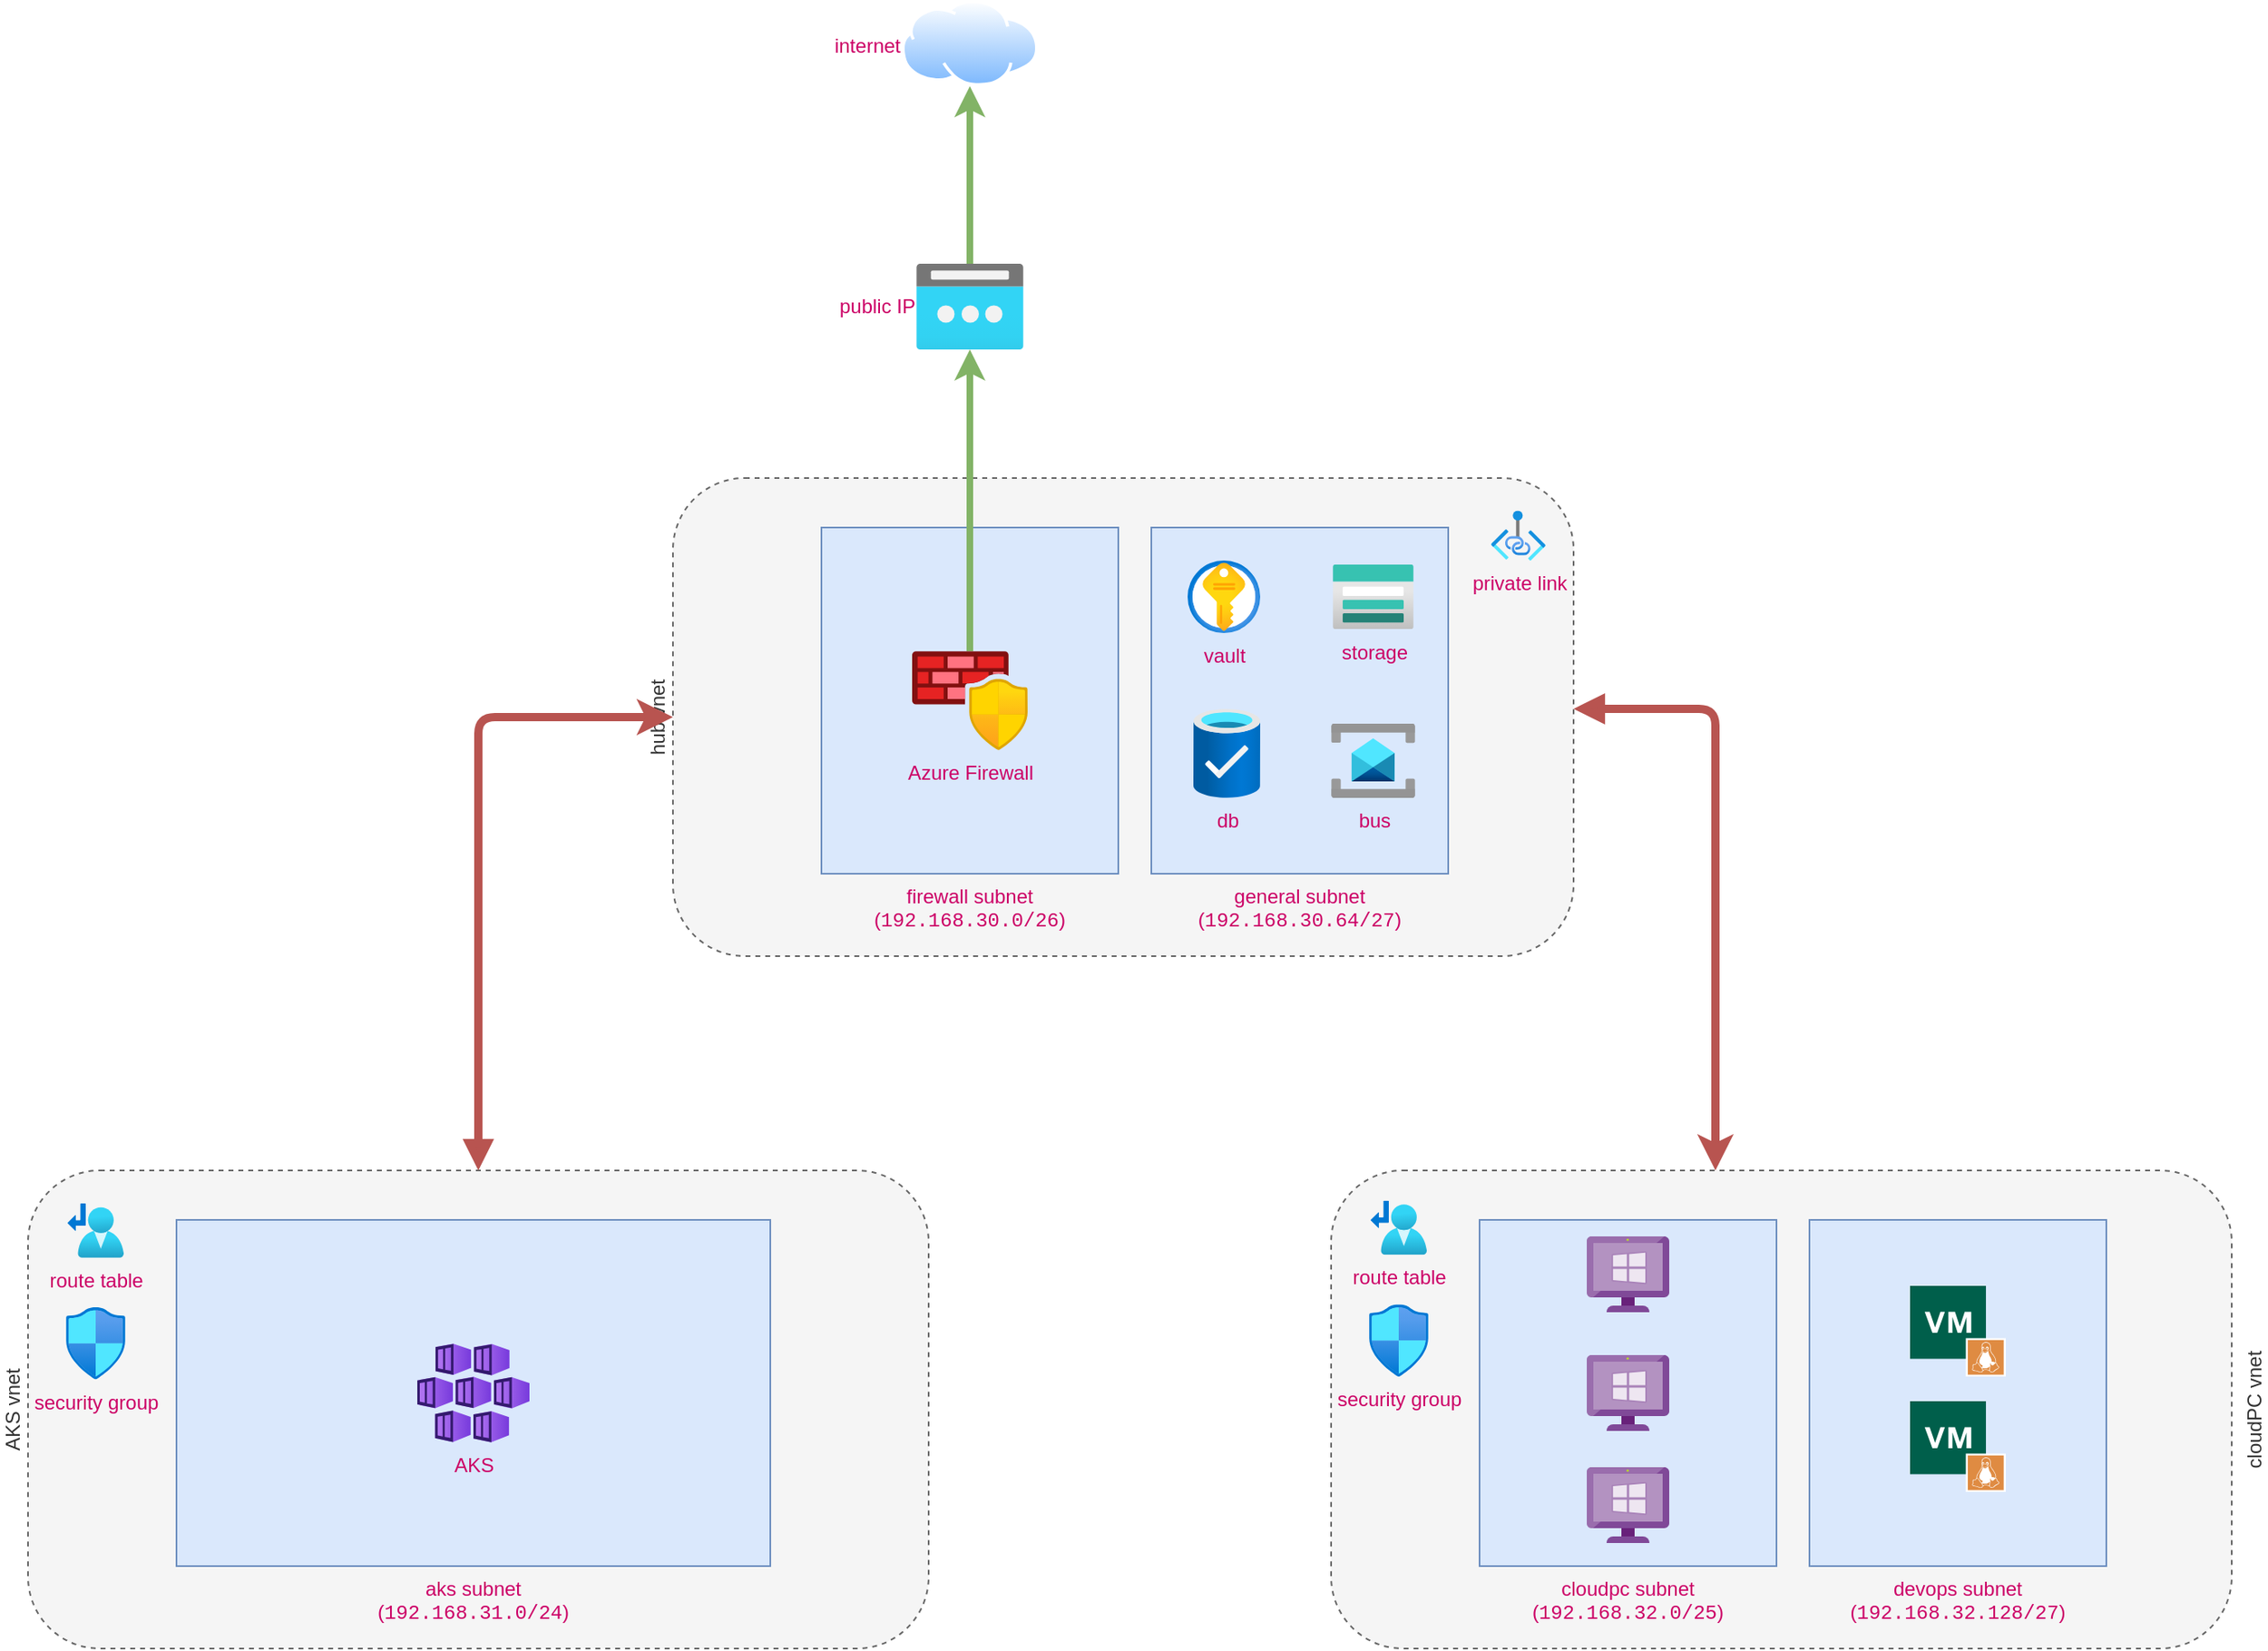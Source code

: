 <mxfile>
    <diagram name="day-02" id="GI-xLd-aXgdZ4VkCnO_r">
        <mxGraphModel dx="1649" dy="1988" grid="1" gridSize="10" guides="1" tooltips="1" connect="1" arrows="1" fold="1" page="1" pageScale="1" pageWidth="827" pageHeight="1169" math="0" shadow="0">
            <root>
                <mxCell id="Wl24Dxb6u0GgQsIaISJz-0"/>
                <mxCell id="Wl24Dxb6u0GgQsIaISJz-1" parent="Wl24Dxb6u0GgQsIaISJz-0"/>
                <mxCell id="Wl24Dxb6u0GgQsIaISJz-2" value="" style="group" vertex="1" connectable="0" parent="Wl24Dxb6u0GgQsIaISJz-1">
                    <mxGeometry x="281" y="-230" width="564" height="580" as="geometry"/>
                </mxCell>
                <mxCell id="Wl24Dxb6u0GgQsIaISJz-3" value="hub vnet" style="rounded=1;whiteSpace=wrap;html=1;dashed=1;labelPosition=left;verticalLabelPosition=middle;align=center;verticalAlign=bottom;horizontal=0;fillColor=#f5f5f5;fontColor=#333333;strokeColor=#666666;" vertex="1" parent="Wl24Dxb6u0GgQsIaISJz-2">
                    <mxGeometry y="290" width="546" height="290" as="geometry"/>
                </mxCell>
                <mxCell id="Wl24Dxb6u0GgQsIaISJz-4" value="" style="group" vertex="1" connectable="0" parent="Wl24Dxb6u0GgQsIaISJz-2">
                    <mxGeometry x="90" width="180" height="530" as="geometry"/>
                </mxCell>
                <mxCell id="Wl24Dxb6u0GgQsIaISJz-5" value="internet" style="aspect=fixed;perimeter=ellipsePerimeter;html=1;align=right;shadow=0;dashed=0;spacingTop=3;image;image=img/lib/active_directory/internet_cloud.svg;labelPosition=left;verticalLabelPosition=middle;verticalAlign=middle;labelBackgroundColor=none;fontColor=#CC0066;" vertex="1" parent="Wl24Dxb6u0GgQsIaISJz-4">
                    <mxGeometry x="48.5" width="83" height="52.29" as="geometry"/>
                </mxCell>
                <mxCell id="Wl24Dxb6u0GgQsIaISJz-6" style="edgeStyle=none;html=1;strokeWidth=4;fillColor=#d5e8d4;strokeColor=#82b366;" edge="1" parent="Wl24Dxb6u0GgQsIaISJz-4" source="Wl24Dxb6u0GgQsIaISJz-8" target="Wl24Dxb6u0GgQsIaISJz-5">
                    <mxGeometry relative="1" as="geometry"/>
                </mxCell>
                <mxCell id="Wl24Dxb6u0GgQsIaISJz-7" value="firewall subnet&lt;br&gt;(&lt;span style=&quot;font-family: Menlo, Monaco, &amp;quot;Courier New&amp;quot;, monospace;&quot;&gt;192.168.30.0/26&lt;/span&gt;&lt;span style=&quot;&quot;&gt;)&lt;/span&gt;" style="rounded=0;whiteSpace=wrap;html=1;labelPosition=center;verticalLabelPosition=bottom;align=center;verticalAlign=top;fillColor=#dae8fc;strokeColor=#6c8ebf;fontColor=#CC0066;labelBackgroundColor=none;" vertex="1" parent="Wl24Dxb6u0GgQsIaISJz-4">
                    <mxGeometry y="320" width="180" height="210" as="geometry"/>
                </mxCell>
                <mxCell id="Wl24Dxb6u0GgQsIaISJz-8" value="public IP" style="aspect=fixed;html=1;points=[];align=right;image;fontSize=12;image=img/lib/azure2/networking/Public_IP_Addresses.svg;labelPosition=left;verticalLabelPosition=middle;verticalAlign=middle;labelBackgroundColor=none;fontColor=#CC0066;" vertex="1" parent="Wl24Dxb6u0GgQsIaISJz-4">
                    <mxGeometry x="57.5" y="160" width="65" height="52" as="geometry"/>
                </mxCell>
                <mxCell id="Wl24Dxb6u0GgQsIaISJz-9" value="Azure Firewall" style="aspect=fixed;html=1;points=[];align=center;image;fontSize=12;image=img/lib/azure2/networking/Azure_Firewall_Manager.svg;labelBackgroundColor=none;fontColor=#CC0066;" vertex="1" parent="Wl24Dxb6u0GgQsIaISJz-4">
                    <mxGeometry x="55" y="395" width="70" height="60" as="geometry"/>
                </mxCell>
                <mxCell id="Wl24Dxb6u0GgQsIaISJz-10" style="edgeStyle=none;html=1;strokeWidth=4;fillColor=#d5e8d4;strokeColor=#82b366;" edge="1" parent="Wl24Dxb6u0GgQsIaISJz-4" source="Wl24Dxb6u0GgQsIaISJz-9" target="Wl24Dxb6u0GgQsIaISJz-8">
                    <mxGeometry relative="1" as="geometry"/>
                </mxCell>
                <mxCell id="Wl24Dxb6u0GgQsIaISJz-11" value="general subnet&lt;br&gt;(&lt;span style=&quot;font-family: Menlo, Monaco, &amp;quot;Courier New&amp;quot;, monospace;&quot;&gt;192.168.30.64/27&lt;/span&gt;&lt;span style=&quot;&quot;&gt;)&lt;/span&gt;" style="rounded=0;whiteSpace=wrap;html=1;labelPosition=center;verticalLabelPosition=bottom;align=center;verticalAlign=top;fillColor=#dae8fc;strokeColor=#6c8ebf;fontColor=#CC0066;labelBackgroundColor=none;" vertex="1" parent="Wl24Dxb6u0GgQsIaISJz-2">
                    <mxGeometry x="290" y="320" width="180" height="210" as="geometry"/>
                </mxCell>
                <mxCell id="Wl24Dxb6u0GgQsIaISJz-12" value="db" style="aspect=fixed;html=1;points=[];align=center;image;fontSize=12;image=img/lib/azure2/general/Production_Ready_Database.svg;dashed=1;labelBackgroundColor=none;fontColor=#CC0066;" vertex="1" parent="Wl24Dxb6u0GgQsIaISJz-2">
                    <mxGeometry x="315.5" y="430" width="40.5" height="54" as="geometry"/>
                </mxCell>
                <mxCell id="Wl24Dxb6u0GgQsIaISJz-13" value="vault" style="aspect=fixed;html=1;points=[];align=center;image;fontSize=12;image=img/lib/azure2/security/Key_Vaults.svg;dashed=1;labelBackgroundColor=none;fontColor=#CC0066;" vertex="1" parent="Wl24Dxb6u0GgQsIaISJz-2">
                    <mxGeometry x="312" y="340" width="44" height="44" as="geometry"/>
                </mxCell>
                <mxCell id="Wl24Dxb6u0GgQsIaISJz-14" value="storage" style="aspect=fixed;html=1;points=[];align=center;image;fontSize=12;image=img/lib/azure2/storage/Storage_Accounts.svg;dashed=1;labelBackgroundColor=none;fontColor=#CC0066;" vertex="1" parent="Wl24Dxb6u0GgQsIaISJz-2">
                    <mxGeometry x="400" y="342.4" width="49" height="39.2" as="geometry"/>
                </mxCell>
                <mxCell id="Wl24Dxb6u0GgQsIaISJz-15" value="bus" style="aspect=fixed;html=1;points=[];align=center;image;fontSize=12;image=img/lib/azure2/integration/Service_Bus.svg;dashed=1;labelBackgroundColor=none;fontColor=#CC0066;" vertex="1" parent="Wl24Dxb6u0GgQsIaISJz-2">
                    <mxGeometry x="399" y="439" width="51" height="45" as="geometry"/>
                </mxCell>
                <mxCell id="Wl24Dxb6u0GgQsIaISJz-16" value="private link" style="aspect=fixed;html=1;points=[];align=center;image;fontSize=12;image=img/lib/azure2/networking/Private_Link.svg;labelBackgroundColor=none;fontColor=#CC0066;" vertex="1" parent="Wl24Dxb6u0GgQsIaISJz-2">
                    <mxGeometry x="496" y="309.75" width="33" height="30.25" as="geometry"/>
                </mxCell>
                <mxCell id="Wl24Dxb6u0GgQsIaISJz-17" value="" style="group" vertex="1" connectable="0" parent="Wl24Dxb6u0GgQsIaISJz-1">
                    <mxGeometry x="680" y="480" width="546" height="290" as="geometry"/>
                </mxCell>
                <mxCell id="Wl24Dxb6u0GgQsIaISJz-18" value="cloudPC vnet" style="rounded=1;whiteSpace=wrap;html=1;dashed=1;labelPosition=right;verticalLabelPosition=middle;align=center;verticalAlign=top;horizontal=0;fillColor=#f5f5f5;fontColor=#333333;strokeColor=#666666;" vertex="1" parent="Wl24Dxb6u0GgQsIaISJz-17">
                    <mxGeometry width="546" height="290" as="geometry"/>
                </mxCell>
                <mxCell id="Wl24Dxb6u0GgQsIaISJz-19" value="devops subnet&lt;br&gt;(&lt;span style=&quot;font-family: Menlo, Monaco, &amp;quot;Courier New&amp;quot;, monospace;&quot;&gt;192.168.32.128/27&lt;/span&gt;&lt;span style=&quot;&quot;&gt;)&lt;/span&gt;" style="rounded=0;whiteSpace=wrap;html=1;labelPosition=center;verticalLabelPosition=bottom;align=center;verticalAlign=top;fillColor=#dae8fc;strokeColor=#6c8ebf;labelBackgroundColor=none;fontColor=#CC0066;" vertex="1" parent="Wl24Dxb6u0GgQsIaISJz-17">
                    <mxGeometry x="290" y="30" width="180" height="210" as="geometry"/>
                </mxCell>
                <mxCell id="Wl24Dxb6u0GgQsIaISJz-20" value="cloudpc subnet&lt;br&gt;(&lt;span style=&quot;font-family: Menlo, Monaco, &amp;quot;Courier New&amp;quot;, monospace;&quot;&gt;192.168.32.0/25&lt;/span&gt;&lt;span style=&quot;&quot;&gt;)&lt;/span&gt;" style="rounded=0;whiteSpace=wrap;html=1;labelPosition=center;verticalLabelPosition=bottom;align=center;verticalAlign=top;fillColor=#dae8fc;strokeColor=#6c8ebf;fontColor=#CC0066;labelBackgroundColor=none;" vertex="1" parent="Wl24Dxb6u0GgQsIaISJz-17">
                    <mxGeometry x="90" y="30" width="180" height="210" as="geometry"/>
                </mxCell>
                <mxCell id="Wl24Dxb6u0GgQsIaISJz-21" value="" style="sketch=0;aspect=fixed;html=1;points=[];align=center;image;fontSize=12;image=img/lib/mscae/VM_Windows_Non_Azure.svg;dashed=1;" vertex="1" parent="Wl24Dxb6u0GgQsIaISJz-17">
                    <mxGeometry x="155" y="40" width="50" height="46" as="geometry"/>
                </mxCell>
                <mxCell id="Wl24Dxb6u0GgQsIaISJz-22" value="" style="sketch=0;aspect=fixed;html=1;points=[];align=center;image;fontSize=12;image=img/lib/mscae/VM_Windows_Non_Azure.svg;dashed=1;" vertex="1" parent="Wl24Dxb6u0GgQsIaISJz-17">
                    <mxGeometry x="155" y="112" width="50" height="46" as="geometry"/>
                </mxCell>
                <mxCell id="Wl24Dxb6u0GgQsIaISJz-23" value="" style="sketch=0;aspect=fixed;html=1;points=[];align=center;image;fontSize=12;image=img/lib/mscae/VM_Windows_Non_Azure.svg;dashed=1;" vertex="1" parent="Wl24Dxb6u0GgQsIaISJz-17">
                    <mxGeometry x="155" y="180" width="50" height="46" as="geometry"/>
                </mxCell>
                <mxCell id="Wl24Dxb6u0GgQsIaISJz-24" value="" style="sketch=0;pointerEvents=1;shadow=0;dashed=0;html=1;strokeColor=none;fillColor=#005F4B;labelPosition=center;verticalLabelPosition=bottom;verticalAlign=top;align=center;outlineConnect=0;shape=mxgraph.veeam2.linux_vm;" vertex="1" parent="Wl24Dxb6u0GgQsIaISJz-17">
                    <mxGeometry x="351" y="70" width="58" height="55" as="geometry"/>
                </mxCell>
                <mxCell id="Wl24Dxb6u0GgQsIaISJz-25" value="" style="sketch=0;pointerEvents=1;shadow=0;dashed=0;html=1;strokeColor=none;fillColor=#005F4B;labelPosition=center;verticalLabelPosition=bottom;verticalAlign=top;align=center;outlineConnect=0;shape=mxgraph.veeam2.linux_vm;" vertex="1" parent="Wl24Dxb6u0GgQsIaISJz-17">
                    <mxGeometry x="351" y="140" width="58" height="55" as="geometry"/>
                </mxCell>
                <mxCell id="Wl24Dxb6u0GgQsIaISJz-26" value="route table" style="aspect=fixed;html=1;points=[];align=center;image;fontSize=12;image=img/lib/azure2/networking/Route_Tables.svg;labelBackgroundColor=none;fontColor=#CC0066;" vertex="1" parent="Wl24Dxb6u0GgQsIaISJz-17">
                    <mxGeometry x="24" y="18.29" width="34" height="32.94" as="geometry"/>
                </mxCell>
                <mxCell id="Wl24Dxb6u0GgQsIaISJz-27" value="security group" style="aspect=fixed;html=1;points=[];align=center;image;fontSize=12;image=img/lib/azure2/networking/Network_Security_Groups.svg;labelBackgroundColor=none;fontColor=#CC0066;" vertex="1" parent="Wl24Dxb6u0GgQsIaISJz-17">
                    <mxGeometry x="23" y="81.29" width="36" height="43.71" as="geometry"/>
                </mxCell>
                <mxCell id="Wl24Dxb6u0GgQsIaISJz-28" value="" style="group" vertex="1" connectable="0" parent="Wl24Dxb6u0GgQsIaISJz-1">
                    <mxGeometry x="-110" y="480" width="546" height="290" as="geometry"/>
                </mxCell>
                <mxCell id="Wl24Dxb6u0GgQsIaISJz-29" value="AKS vnet" style="rounded=1;whiteSpace=wrap;html=1;dashed=1;labelPosition=left;verticalLabelPosition=middle;align=center;verticalAlign=bottom;horizontal=0;fillColor=#f5f5f5;fontColor=#333333;strokeColor=#666666;" vertex="1" parent="Wl24Dxb6u0GgQsIaISJz-28">
                    <mxGeometry width="546" height="290" as="geometry"/>
                </mxCell>
                <mxCell id="Wl24Dxb6u0GgQsIaISJz-30" value="aks subnet&lt;br&gt;(&lt;span style=&quot;font-family: Menlo, Monaco, &amp;quot;Courier New&amp;quot;, monospace;&quot;&gt;192.168.31.0/24&lt;/span&gt;&lt;span style=&quot;&quot;&gt;)&lt;/span&gt;" style="rounded=0;whiteSpace=wrap;html=1;labelPosition=center;verticalLabelPosition=bottom;align=center;verticalAlign=top;fillColor=#dae8fc;strokeColor=#6c8ebf;fontColor=#CC0066;labelBackgroundColor=none;" vertex="1" parent="Wl24Dxb6u0GgQsIaISJz-28">
                    <mxGeometry x="90" y="30" width="360" height="210" as="geometry"/>
                </mxCell>
                <mxCell id="Wl24Dxb6u0GgQsIaISJz-31" value="AKS" style="aspect=fixed;html=1;points=[];align=center;image;fontSize=12;image=img/lib/azure2/containers/Kubernetes_Services.svg;dashed=1;fontColor=#CC0066;labelBackgroundColor=none;" vertex="1" parent="Wl24Dxb6u0GgQsIaISJz-28">
                    <mxGeometry x="236" y="105" width="68" height="60" as="geometry"/>
                </mxCell>
                <mxCell id="Wl24Dxb6u0GgQsIaISJz-32" value="route table" style="aspect=fixed;html=1;points=[];align=center;image;fontSize=12;image=img/lib/azure2/networking/Route_Tables.svg;labelBackgroundColor=none;fontColor=#CC0066;" vertex="1" parent="Wl24Dxb6u0GgQsIaISJz-28">
                    <mxGeometry x="24" y="20.0" width="34" height="32.94" as="geometry"/>
                </mxCell>
                <mxCell id="Wl24Dxb6u0GgQsIaISJz-33" value="security group" style="aspect=fixed;html=1;points=[];align=center;image;fontSize=12;image=img/lib/azure2/networking/Network_Security_Groups.svg;labelBackgroundColor=none;fontColor=#CC0066;" vertex="1" parent="Wl24Dxb6u0GgQsIaISJz-28">
                    <mxGeometry x="23" y="83" width="36" height="43.71" as="geometry"/>
                </mxCell>
                <mxCell id="Wl24Dxb6u0GgQsIaISJz-34" style="edgeStyle=orthogonalEdgeStyle;html=1;entryX=0;entryY=0.5;entryDx=0;entryDy=0;strokeWidth=5;startArrow=block;startFill=1;fillColor=#f8cecc;strokeColor=#b85450;rounded=1;" edge="1" parent="Wl24Dxb6u0GgQsIaISJz-1" source="Wl24Dxb6u0GgQsIaISJz-29" target="Wl24Dxb6u0GgQsIaISJz-3">
                    <mxGeometry relative="1" as="geometry"/>
                </mxCell>
                <mxCell id="Wl24Dxb6u0GgQsIaISJz-35" style="edgeStyle=orthogonalEdgeStyle;rounded=1;html=1;strokeWidth=5;startArrow=block;startFill=1;fillColor=#f8cecc;strokeColor=#b85450;" edge="1" parent="Wl24Dxb6u0GgQsIaISJz-1" source="Wl24Dxb6u0GgQsIaISJz-3" target="Wl24Dxb6u0GgQsIaISJz-18">
                    <mxGeometry relative="1" as="geometry">
                        <Array as="points">
                            <mxPoint x="913" y="200"/>
                        </Array>
                    </mxGeometry>
                </mxCell>
            </root>
        </mxGraphModel>
    </diagram>
    <diagram id="oc0y8F7-FobgS8VPnGE4" name="With Private DNS">
        <mxGraphModel dx="2001" dy="2339" grid="1" gridSize="10" guides="1" tooltips="1" connect="1" arrows="1" fold="1" page="1" pageScale="1" pageWidth="827" pageHeight="1169" math="0" shadow="0">
            <root>
                <mxCell id="0"/>
                <mxCell id="1" parent="0"/>
                <mxCell id="18" value="" style="group" parent="1" vertex="1" connectable="0">
                    <mxGeometry x="281" y="-230" width="564" height="580" as="geometry"/>
                </mxCell>
                <mxCell id="16" value="hub vnet" style="rounded=1;whiteSpace=wrap;html=1;dashed=1;labelPosition=left;verticalLabelPosition=middle;align=center;verticalAlign=bottom;horizontal=0;fillColor=#f5f5f5;fontColor=#333333;strokeColor=#666666;" parent="18" vertex="1">
                    <mxGeometry y="290" width="546" height="290" as="geometry"/>
                </mxCell>
                <mxCell id="14" value="" style="group" parent="18" vertex="1" connectable="0">
                    <mxGeometry x="90" width="180" height="530" as="geometry"/>
                </mxCell>
                <mxCell id="12" value="internet" style="aspect=fixed;perimeter=ellipsePerimeter;html=1;align=right;shadow=0;dashed=0;spacingTop=3;image;image=img/lib/active_directory/internet_cloud.svg;labelPosition=left;verticalLabelPosition=middle;verticalAlign=middle;labelBackgroundColor=none;fontColor=#CC0066;" parent="14" vertex="1">
                    <mxGeometry x="48.5" width="83" height="52.29" as="geometry"/>
                </mxCell>
                <mxCell id="13" style="edgeStyle=none;html=1;strokeWidth=4;fillColor=#d5e8d4;strokeColor=#82b366;" parent="14" source="5" target="12" edge="1">
                    <mxGeometry relative="1" as="geometry"/>
                </mxCell>
                <mxCell id="2" value="firewall subnet&lt;br&gt;(&lt;span style=&quot;font-family: Menlo, Monaco, &amp;quot;Courier New&amp;quot;, monospace;&quot;&gt;192.168.30.0/26&lt;/span&gt;&lt;span style=&quot;&quot;&gt;)&lt;/span&gt;" style="rounded=0;whiteSpace=wrap;html=1;labelPosition=center;verticalLabelPosition=bottom;align=center;verticalAlign=top;fillColor=#dae8fc;strokeColor=#6c8ebf;fontColor=#CC0066;labelBackgroundColor=none;" parent="14" vertex="1">
                    <mxGeometry y="320" width="180" height="210" as="geometry"/>
                </mxCell>
                <mxCell id="5" value="public IP" style="aspect=fixed;html=1;points=[];align=right;image;fontSize=12;image=img/lib/azure2/networking/Public_IP_Addresses.svg;labelPosition=left;verticalLabelPosition=middle;verticalAlign=middle;labelBackgroundColor=none;fontColor=#CC0066;" parent="14" vertex="1">
                    <mxGeometry x="57.5" y="160" width="65" height="52" as="geometry"/>
                </mxCell>
                <mxCell id="9" value="Azure Firewall" style="aspect=fixed;html=1;points=[];align=center;image;fontSize=12;image=img/lib/azure2/networking/Azure_Firewall_Manager.svg;labelBackgroundColor=none;fontColor=#CC0066;" parent="14" vertex="1">
                    <mxGeometry x="55" y="395" width="70" height="60" as="geometry"/>
                </mxCell>
                <mxCell id="10" style="edgeStyle=none;html=1;strokeWidth=4;fillColor=#d5e8d4;strokeColor=#82b366;" parent="14" source="9" target="5" edge="1">
                    <mxGeometry relative="1" as="geometry"/>
                </mxCell>
                <mxCell id="15" value="general subnet&lt;br&gt;(&lt;span style=&quot;font-family: Menlo, Monaco, &amp;quot;Courier New&amp;quot;, monospace;&quot;&gt;192.168.30.64/27&lt;/span&gt;&lt;span style=&quot;&quot;&gt;)&lt;/span&gt;" style="rounded=0;whiteSpace=wrap;html=1;labelPosition=center;verticalLabelPosition=bottom;align=center;verticalAlign=top;fillColor=#dae8fc;strokeColor=#6c8ebf;fontColor=#CC0066;labelBackgroundColor=none;" parent="18" vertex="1">
                    <mxGeometry x="290" y="320" width="180" height="210" as="geometry"/>
                </mxCell>
                <mxCell id="48" value="db" style="aspect=fixed;html=1;points=[];align=center;image;fontSize=12;image=img/lib/azure2/general/Production_Ready_Database.svg;dashed=1;labelBackgroundColor=none;fontColor=#CC0066;" parent="18" vertex="1">
                    <mxGeometry x="315.5" y="430" width="40.5" height="54" as="geometry"/>
                </mxCell>
                <mxCell id="49" value="vault" style="aspect=fixed;html=1;points=[];align=center;image;fontSize=12;image=img/lib/azure2/security/Key_Vaults.svg;dashed=1;labelBackgroundColor=none;fontColor=#CC0066;" parent="18" vertex="1">
                    <mxGeometry x="312" y="340" width="44" height="44" as="geometry"/>
                </mxCell>
                <mxCell id="50" value="storage" style="aspect=fixed;html=1;points=[];align=center;image;fontSize=12;image=img/lib/azure2/storage/Storage_Accounts.svg;dashed=1;labelBackgroundColor=none;fontColor=#CC0066;" parent="18" vertex="1">
                    <mxGeometry x="400" y="342.4" width="49" height="39.2" as="geometry"/>
                </mxCell>
                <mxCell id="51" value="bus" style="aspect=fixed;html=1;points=[];align=center;image;fontSize=12;image=img/lib/azure2/integration/Service_Bus.svg;dashed=1;labelBackgroundColor=none;fontColor=#CC0066;" parent="18" vertex="1">
                    <mxGeometry x="399" y="439" width="51" height="45" as="geometry"/>
                </mxCell>
                <mxCell id="55" value="private link" style="aspect=fixed;html=1;points=[];align=center;image;fontSize=12;image=img/lib/azure2/networking/Private_Link.svg;labelBackgroundColor=none;fontColor=#CC0066;" parent="18" vertex="1">
                    <mxGeometry x="496" y="309.75" width="33" height="30.25" as="geometry"/>
                </mxCell>
                <mxCell id="34" value="" style="group" parent="1" vertex="1" connectable="0">
                    <mxGeometry x="680" y="480" width="546" height="290" as="geometry"/>
                </mxCell>
                <mxCell id="20" value="cloudPC vnet" style="rounded=1;whiteSpace=wrap;html=1;dashed=1;labelPosition=right;verticalLabelPosition=middle;align=center;verticalAlign=top;horizontal=0;fillColor=#f5f5f5;fontColor=#333333;strokeColor=#666666;" parent="34" vertex="1">
                    <mxGeometry width="546" height="290" as="geometry"/>
                </mxCell>
                <mxCell id="28" value="devops subnet&lt;br&gt;(&lt;span style=&quot;font-family: Menlo, Monaco, &amp;quot;Courier New&amp;quot;, monospace;&quot;&gt;192.168.32.128/27&lt;/span&gt;&lt;span style=&quot;&quot;&gt;)&lt;/span&gt;" style="rounded=0;whiteSpace=wrap;html=1;labelPosition=center;verticalLabelPosition=bottom;align=center;verticalAlign=top;fillColor=#dae8fc;strokeColor=#6c8ebf;labelBackgroundColor=none;fontColor=#CC0066;" parent="34" vertex="1">
                    <mxGeometry x="290" y="30" width="180" height="210" as="geometry"/>
                </mxCell>
                <mxCell id="24" value="cloudpc subnet&lt;br&gt;(&lt;span style=&quot;font-family: Menlo, Monaco, &amp;quot;Courier New&amp;quot;, monospace;&quot;&gt;192.168.32.0/25&lt;/span&gt;&lt;span style=&quot;&quot;&gt;)&lt;/span&gt;" style="rounded=0;whiteSpace=wrap;html=1;labelPosition=center;verticalLabelPosition=bottom;align=center;verticalAlign=top;fillColor=#dae8fc;strokeColor=#6c8ebf;fontColor=#CC0066;labelBackgroundColor=none;" parent="34" vertex="1">
                    <mxGeometry x="90" y="30" width="180" height="210" as="geometry"/>
                </mxCell>
                <mxCell id="29" value="" style="sketch=0;aspect=fixed;html=1;points=[];align=center;image;fontSize=12;image=img/lib/mscae/VM_Windows_Non_Azure.svg;dashed=1;" parent="34" vertex="1">
                    <mxGeometry x="155" y="40" width="50" height="46" as="geometry"/>
                </mxCell>
                <mxCell id="30" value="" style="sketch=0;aspect=fixed;html=1;points=[];align=center;image;fontSize=12;image=img/lib/mscae/VM_Windows_Non_Azure.svg;dashed=1;" parent="34" vertex="1">
                    <mxGeometry x="155" y="112" width="50" height="46" as="geometry"/>
                </mxCell>
                <mxCell id="31" value="" style="sketch=0;aspect=fixed;html=1;points=[];align=center;image;fontSize=12;image=img/lib/mscae/VM_Windows_Non_Azure.svg;dashed=1;" parent="34" vertex="1">
                    <mxGeometry x="155" y="180" width="50" height="46" as="geometry"/>
                </mxCell>
                <mxCell id="32" value="" style="sketch=0;pointerEvents=1;shadow=0;dashed=0;html=1;strokeColor=none;fillColor=#005F4B;labelPosition=center;verticalLabelPosition=bottom;verticalAlign=top;align=center;outlineConnect=0;shape=mxgraph.veeam2.linux_vm;" parent="34" vertex="1">
                    <mxGeometry x="351" y="70" width="58" height="55" as="geometry"/>
                </mxCell>
                <mxCell id="33" value="" style="sketch=0;pointerEvents=1;shadow=0;dashed=0;html=1;strokeColor=none;fillColor=#005F4B;labelPosition=center;verticalLabelPosition=bottom;verticalAlign=top;align=center;outlineConnect=0;shape=mxgraph.veeam2.linux_vm;" parent="34" vertex="1">
                    <mxGeometry x="351" y="140" width="58" height="55" as="geometry"/>
                </mxCell>
                <mxCell id="56" value="route table" style="aspect=fixed;html=1;points=[];align=center;image;fontSize=12;image=img/lib/azure2/networking/Route_Tables.svg;labelBackgroundColor=none;fontColor=#CC0066;" parent="34" vertex="1">
                    <mxGeometry x="24" y="18.29" width="34" height="32.94" as="geometry"/>
                </mxCell>
                <mxCell id="57" value="security group" style="aspect=fixed;html=1;points=[];align=center;image;fontSize=12;image=img/lib/azure2/networking/Network_Security_Groups.svg;labelBackgroundColor=none;fontColor=#CC0066;" parent="34" vertex="1">
                    <mxGeometry x="23" y="81.29" width="36" height="43.71" as="geometry"/>
                </mxCell>
                <mxCell id="45" value="" style="group" parent="1" vertex="1" connectable="0">
                    <mxGeometry x="-110" y="480" width="546" height="290" as="geometry"/>
                </mxCell>
                <mxCell id="36" value="AKS vnet" style="rounded=1;whiteSpace=wrap;html=1;dashed=1;labelPosition=left;verticalLabelPosition=middle;align=center;verticalAlign=bottom;horizontal=0;fillColor=#f5f5f5;fontColor=#333333;strokeColor=#666666;" parent="45" vertex="1">
                    <mxGeometry width="546" height="290" as="geometry"/>
                </mxCell>
                <mxCell id="38" value="aks subnet&lt;br&gt;(&lt;span style=&quot;font-family: Menlo, Monaco, &amp;quot;Courier New&amp;quot;, monospace;&quot;&gt;192.168.31.0/24&lt;/span&gt;&lt;span style=&quot;&quot;&gt;)&lt;/span&gt;" style="rounded=0;whiteSpace=wrap;html=1;labelPosition=center;verticalLabelPosition=bottom;align=center;verticalAlign=top;fillColor=#dae8fc;strokeColor=#6c8ebf;fontColor=#CC0066;labelBackgroundColor=none;" parent="45" vertex="1">
                    <mxGeometry x="90" y="30" width="360" height="210" as="geometry"/>
                </mxCell>
                <mxCell id="44" value="AKS" style="aspect=fixed;html=1;points=[];align=center;image;fontSize=12;image=img/lib/azure2/containers/Kubernetes_Services.svg;dashed=1;fontColor=#CC0066;labelBackgroundColor=none;" parent="45" vertex="1">
                    <mxGeometry x="236" y="105" width="68" height="60" as="geometry"/>
                </mxCell>
                <mxCell id="53" value="route table" style="aspect=fixed;html=1;points=[];align=center;image;fontSize=12;image=img/lib/azure2/networking/Route_Tables.svg;labelBackgroundColor=none;fontColor=#CC0066;" parent="45" vertex="1">
                    <mxGeometry x="24" y="20.0" width="34" height="32.94" as="geometry"/>
                </mxCell>
                <mxCell id="54" value="security group" style="aspect=fixed;html=1;points=[];align=center;image;fontSize=12;image=img/lib/azure2/networking/Network_Security_Groups.svg;labelBackgroundColor=none;fontColor=#CC0066;" parent="45" vertex="1">
                    <mxGeometry x="23" y="83" width="36" height="43.71" as="geometry"/>
                </mxCell>
                <mxCell id="46" style="edgeStyle=orthogonalEdgeStyle;html=1;entryX=0;entryY=0.5;entryDx=0;entryDy=0;strokeWidth=5;startArrow=block;startFill=1;fillColor=#f8cecc;strokeColor=#b85450;rounded=1;" parent="1" source="36" target="16" edge="1">
                    <mxGeometry relative="1" as="geometry"/>
                </mxCell>
                <mxCell id="47" style="edgeStyle=orthogonalEdgeStyle;rounded=1;html=1;strokeWidth=5;startArrow=block;startFill=1;fillColor=#f8cecc;strokeColor=#b85450;" parent="1" source="16" target="20" edge="1">
                    <mxGeometry relative="1" as="geometry">
                        <Array as="points">
                            <mxPoint x="913" y="200"/>
                        </Array>
                    </mxGeometry>
                </mxCell>
                <mxCell id="58" value="st24.dev" style="sketch=0;aspect=fixed;html=1;points=[];align=right;image;fontSize=12;image=img/lib/mscae/DNS_Private_Zones.svg;labelBackgroundColor=default;fontColor=#FFFFFF;labelPosition=left;verticalLabelPosition=middle;verticalAlign=middle;" vertex="1" parent="1">
                    <mxGeometry x="538" y="420" width="50" height="50" as="geometry"/>
                </mxCell>
                <mxCell id="59" style="edgeStyle=none;html=1;entryX=0.306;entryY=0.006;entryDx=0;entryDy=0;entryPerimeter=0;strokeWidth=2;fontColor=#FFFFFF;fillColor=#fff2cc;strokeColor=#d6b656;dashed=1;" edge="1" parent="1" source="16" target="58">
                    <mxGeometry relative="1" as="geometry"/>
                </mxCell>
                <mxCell id="60" style="edgeStyle=orthogonalEdgeStyle;html=1;entryX=0.449;entryY=1.006;entryDx=0;entryDy=0;entryPerimeter=0;strokeWidth=2;fontColor=#FFFFFF;fillColor=#fff2cc;strokeColor=#d6b656;dashed=1;" edge="1" parent="1" source="20" target="58">
                    <mxGeometry relative="1" as="geometry"/>
                </mxCell>
                <mxCell id="61" style="edgeStyle=orthogonalEdgeStyle;html=1;strokeWidth=2;fontColor=#FFFFFF;fillColor=#fff2cc;strokeColor=#d6b656;dashed=1;" edge="1" parent="1" source="36" target="58">
                    <mxGeometry relative="1" as="geometry">
                        <Array as="points">
                            <mxPoint x="560" y="625"/>
                        </Array>
                    </mxGeometry>
                </mxCell>
            </root>
        </mxGraphModel>
    </diagram>
</mxfile>